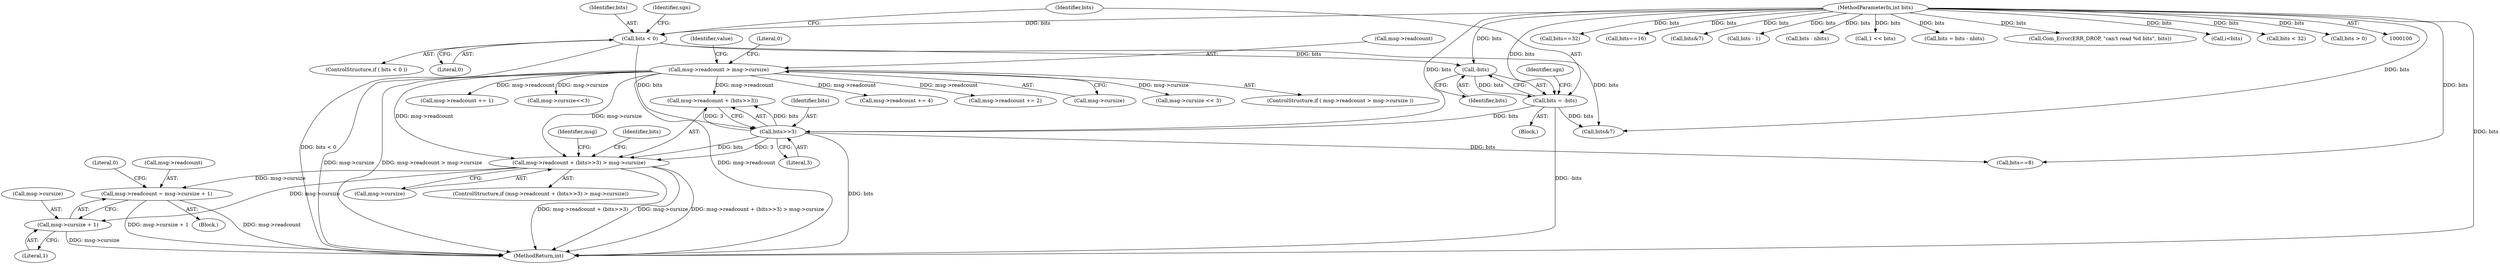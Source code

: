 digraph "0_ioq3_d2b1d124d4055c2fcbe5126863487c52fd58cca1_4@API" {
"1000146" [label="(Call,msg->readcount + (bits>>3) > msg->cursize)"];
"1000110" [label="(Call,msg->readcount > msg->cursize)"];
"1000151" [label="(Call,bits>>3)"];
"1000124" [label="(Call,bits < 0)"];
"1000102" [label="(MethodParameterIn,int bits)"];
"1000128" [label="(Call,bits = -bits)"];
"1000130" [label="(Call,-bits)"];
"1000158" [label="(Call,msg->readcount = msg->cursize + 1)"];
"1000162" [label="(Call,msg->cursize + 1)"];
"1000157" [label="(Block,)"];
"1000226" [label="(Call,bits==32)"];
"1000154" [label="(Call,msg->cursize)"];
"1000195" [label="(Call,bits==16)"];
"1000162" [label="(Call,msg->cursize + 1)"];
"1000119" [label="(Literal,0)"];
"1000138" [label="(Identifier,sgn)"];
"1000268" [label="(Call,bits&7)"];
"1000183" [label="(Call,msg->readcount += 1)"];
"1000110" [label="(Call,msg->readcount > msg->cursize)"];
"1000153" [label="(Literal,3)"];
"1000168" [label="(Literal,0)"];
"1000412" [label="(Call,bits - 1)"];
"1000123" [label="(ControlStructure,if ( bits < 0 ))"];
"1000163" [label="(Call,msg->cursize)"];
"1000319" [label="(Call,bits - nbits)"];
"1000170" [label="(Call,bits==8)"];
"1000129" [label="(Identifier,bits)"];
"1000422" [label="(Call,1 << bits)"];
"1000151" [label="(Call,bits>>3)"];
"1000317" [label="(Call,bits = bits - nbits)"];
"1000351" [label="(Call,msg->cursize<<3)"];
"1000147" [label="(Call,msg->readcount + (bits>>3))"];
"1000160" [label="(Identifier,msg)"];
"1000111" [label="(Call,msg->readcount)"];
"1000131" [label="(Identifier,bits)"];
"1000133" [label="(Identifier,sgn)"];
"1000252" [label="(Call,Com_Error(ERR_DROP, \"can't read %d bits\", bits))"];
"1000262" [label="(Call,bits&7)"];
"1000145" [label="(ControlStructure,if (msg->readcount + (bits>>3) > msg->cursize))"];
"1000128" [label="(Call,bits = -bits)"];
"1000152" [label="(Identifier,bits)"];
"1000126" [label="(Literal,0)"];
"1000102" [label="(MethodParameterIn,int bits)"];
"1000125" [label="(Identifier,bits)"];
"1000241" [label="(Call,msg->readcount += 4)"];
"1000158" [label="(Call,msg->readcount = msg->cursize + 1)"];
"1000329" [label="(Call,i<bits)"];
"1000214" [label="(Call,msg->readcount += 2)"];
"1000127" [label="(Block,)"];
"1000114" [label="(Call,msg->cursize)"];
"1000403" [label="(Call,bits < 32)"];
"1000146" [label="(Call,msg->readcount + (bits>>3) > msg->cursize)"];
"1000171" [label="(Identifier,bits)"];
"1000278" [label="(Call,msg->cursize << 3)"];
"1000130" [label="(Call,-bits)"];
"1000159" [label="(Call,msg->readcount)"];
"1000166" [label="(Literal,1)"];
"1000121" [label="(Identifier,value)"];
"1000109" [label="(ControlStructure,if ( msg->readcount > msg->cursize ))"];
"1000428" [label="(MethodReturn,int)"];
"1000124" [label="(Call,bits < 0)"];
"1000400" [label="(Call,bits > 0)"];
"1000146" -> "1000145"  [label="AST: "];
"1000146" -> "1000154"  [label="CFG: "];
"1000147" -> "1000146"  [label="AST: "];
"1000154" -> "1000146"  [label="AST: "];
"1000160" -> "1000146"  [label="CFG: "];
"1000171" -> "1000146"  [label="CFG: "];
"1000146" -> "1000428"  [label="DDG: msg->cursize"];
"1000146" -> "1000428"  [label="DDG: msg->readcount + (bits>>3) > msg->cursize"];
"1000146" -> "1000428"  [label="DDG: msg->readcount + (bits>>3)"];
"1000110" -> "1000146"  [label="DDG: msg->readcount"];
"1000110" -> "1000146"  [label="DDG: msg->cursize"];
"1000151" -> "1000146"  [label="DDG: bits"];
"1000151" -> "1000146"  [label="DDG: 3"];
"1000146" -> "1000158"  [label="DDG: msg->cursize"];
"1000146" -> "1000162"  [label="DDG: msg->cursize"];
"1000110" -> "1000109"  [label="AST: "];
"1000110" -> "1000114"  [label="CFG: "];
"1000111" -> "1000110"  [label="AST: "];
"1000114" -> "1000110"  [label="AST: "];
"1000119" -> "1000110"  [label="CFG: "];
"1000121" -> "1000110"  [label="CFG: "];
"1000110" -> "1000428"  [label="DDG: msg->cursize"];
"1000110" -> "1000428"  [label="DDG: msg->readcount > msg->cursize"];
"1000110" -> "1000428"  [label="DDG: msg->readcount"];
"1000110" -> "1000147"  [label="DDG: msg->readcount"];
"1000110" -> "1000183"  [label="DDG: msg->readcount"];
"1000110" -> "1000214"  [label="DDG: msg->readcount"];
"1000110" -> "1000241"  [label="DDG: msg->readcount"];
"1000110" -> "1000278"  [label="DDG: msg->cursize"];
"1000110" -> "1000351"  [label="DDG: msg->cursize"];
"1000151" -> "1000147"  [label="AST: "];
"1000151" -> "1000153"  [label="CFG: "];
"1000152" -> "1000151"  [label="AST: "];
"1000153" -> "1000151"  [label="AST: "];
"1000147" -> "1000151"  [label="CFG: "];
"1000151" -> "1000428"  [label="DDG: bits"];
"1000151" -> "1000147"  [label="DDG: bits"];
"1000151" -> "1000147"  [label="DDG: 3"];
"1000124" -> "1000151"  [label="DDG: bits"];
"1000128" -> "1000151"  [label="DDG: bits"];
"1000102" -> "1000151"  [label="DDG: bits"];
"1000151" -> "1000170"  [label="DDG: bits"];
"1000124" -> "1000123"  [label="AST: "];
"1000124" -> "1000126"  [label="CFG: "];
"1000125" -> "1000124"  [label="AST: "];
"1000126" -> "1000124"  [label="AST: "];
"1000129" -> "1000124"  [label="CFG: "];
"1000138" -> "1000124"  [label="CFG: "];
"1000124" -> "1000428"  [label="DDG: bits < 0"];
"1000102" -> "1000124"  [label="DDG: bits"];
"1000124" -> "1000130"  [label="DDG: bits"];
"1000124" -> "1000262"  [label="DDG: bits"];
"1000102" -> "1000100"  [label="AST: "];
"1000102" -> "1000428"  [label="DDG: bits"];
"1000102" -> "1000128"  [label="DDG: bits"];
"1000102" -> "1000130"  [label="DDG: bits"];
"1000102" -> "1000170"  [label="DDG: bits"];
"1000102" -> "1000195"  [label="DDG: bits"];
"1000102" -> "1000226"  [label="DDG: bits"];
"1000102" -> "1000252"  [label="DDG: bits"];
"1000102" -> "1000262"  [label="DDG: bits"];
"1000102" -> "1000268"  [label="DDG: bits"];
"1000102" -> "1000317"  [label="DDG: bits"];
"1000102" -> "1000319"  [label="DDG: bits"];
"1000102" -> "1000329"  [label="DDG: bits"];
"1000102" -> "1000400"  [label="DDG: bits"];
"1000102" -> "1000403"  [label="DDG: bits"];
"1000102" -> "1000412"  [label="DDG: bits"];
"1000102" -> "1000422"  [label="DDG: bits"];
"1000128" -> "1000127"  [label="AST: "];
"1000128" -> "1000130"  [label="CFG: "];
"1000129" -> "1000128"  [label="AST: "];
"1000130" -> "1000128"  [label="AST: "];
"1000133" -> "1000128"  [label="CFG: "];
"1000128" -> "1000428"  [label="DDG: -bits"];
"1000130" -> "1000128"  [label="DDG: bits"];
"1000128" -> "1000262"  [label="DDG: bits"];
"1000130" -> "1000131"  [label="CFG: "];
"1000131" -> "1000130"  [label="AST: "];
"1000158" -> "1000157"  [label="AST: "];
"1000158" -> "1000162"  [label="CFG: "];
"1000159" -> "1000158"  [label="AST: "];
"1000162" -> "1000158"  [label="AST: "];
"1000168" -> "1000158"  [label="CFG: "];
"1000158" -> "1000428"  [label="DDG: msg->readcount"];
"1000158" -> "1000428"  [label="DDG: msg->cursize + 1"];
"1000162" -> "1000166"  [label="CFG: "];
"1000163" -> "1000162"  [label="AST: "];
"1000166" -> "1000162"  [label="AST: "];
"1000162" -> "1000428"  [label="DDG: msg->cursize"];
}
